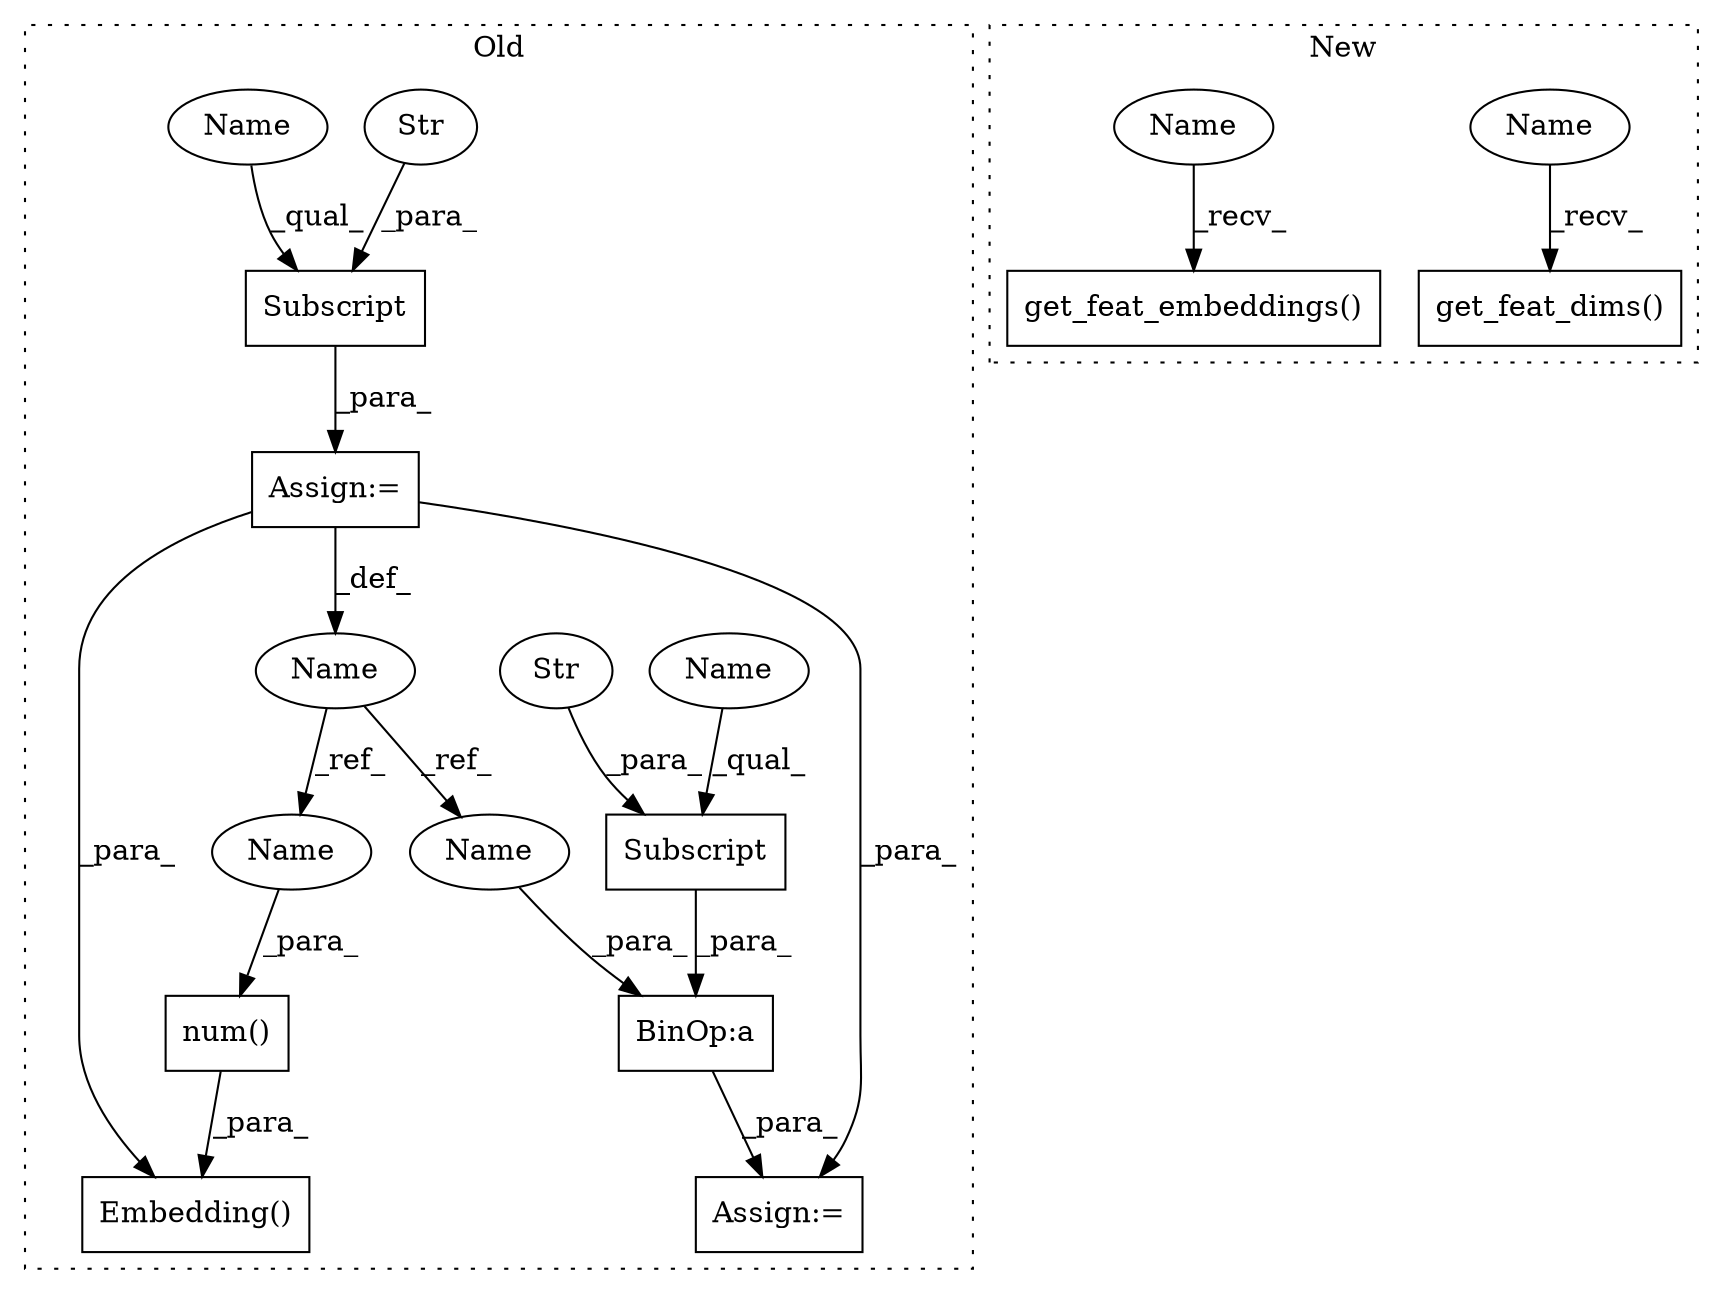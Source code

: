 digraph G {
subgraph cluster0 {
1 [label="Subscript" a="63" s="1378,0" l="23,0" shape="box"];
3 [label="Subscript" a="63" s="1451,0" l="21,0" shape="box"];
4 [label="BinOp:a" a="82" s="1448" l="3" shape="box"];
5 [label="Str" a="66" s="1458" l="13" shape="ellipse"];
6 [label="Str" a="66" s="1385" l="15" shape="ellipse"];
8 [label="Name" a="87" s="1357" l="18" shape="ellipse"];
9 [label="num()" a="75" s="1613,1643" l="12,1" shape="box"];
10 [label="Embedding()" a="75" s="1926,1980" l="13,16" shape="box"];
11 [label="Assign:=" a="68" s="1427" l="3" shape="box"];
12 [label="Assign:=" a="68" s="1375" l="3" shape="box"];
15 [label="Name" a="87" s="1430" l="18" shape="ellipse"];
16 [label="Name" a="87" s="1625" l="18" shape="ellipse"];
17 [label="Name" a="87" s="1451" l="6" shape="ellipse"];
18 [label="Name" a="87" s="1378" l="6" shape="ellipse"];
label = "Old";
style="dotted";
}
subgraph cluster1 {
2 [label="get_feat_embeddings()" a="75" s="2122" l="26" shape="box"];
7 [label="get_feat_dims()" a="75" s="2093" l="20" shape="box"];
13 [label="Name" a="87" s="2093" l="4" shape="ellipse"];
14 [label="Name" a="87" s="2122" l="4" shape="ellipse"];
label = "New";
style="dotted";
}
1 -> 12 [label="_para_"];
3 -> 4 [label="_para_"];
4 -> 11 [label="_para_"];
5 -> 3 [label="_para_"];
6 -> 1 [label="_para_"];
8 -> 16 [label="_ref_"];
8 -> 15 [label="_ref_"];
9 -> 10 [label="_para_"];
12 -> 8 [label="_def_"];
12 -> 10 [label="_para_"];
12 -> 11 [label="_para_"];
13 -> 7 [label="_recv_"];
14 -> 2 [label="_recv_"];
15 -> 4 [label="_para_"];
16 -> 9 [label="_para_"];
17 -> 3 [label="_qual_"];
18 -> 1 [label="_qual_"];
}